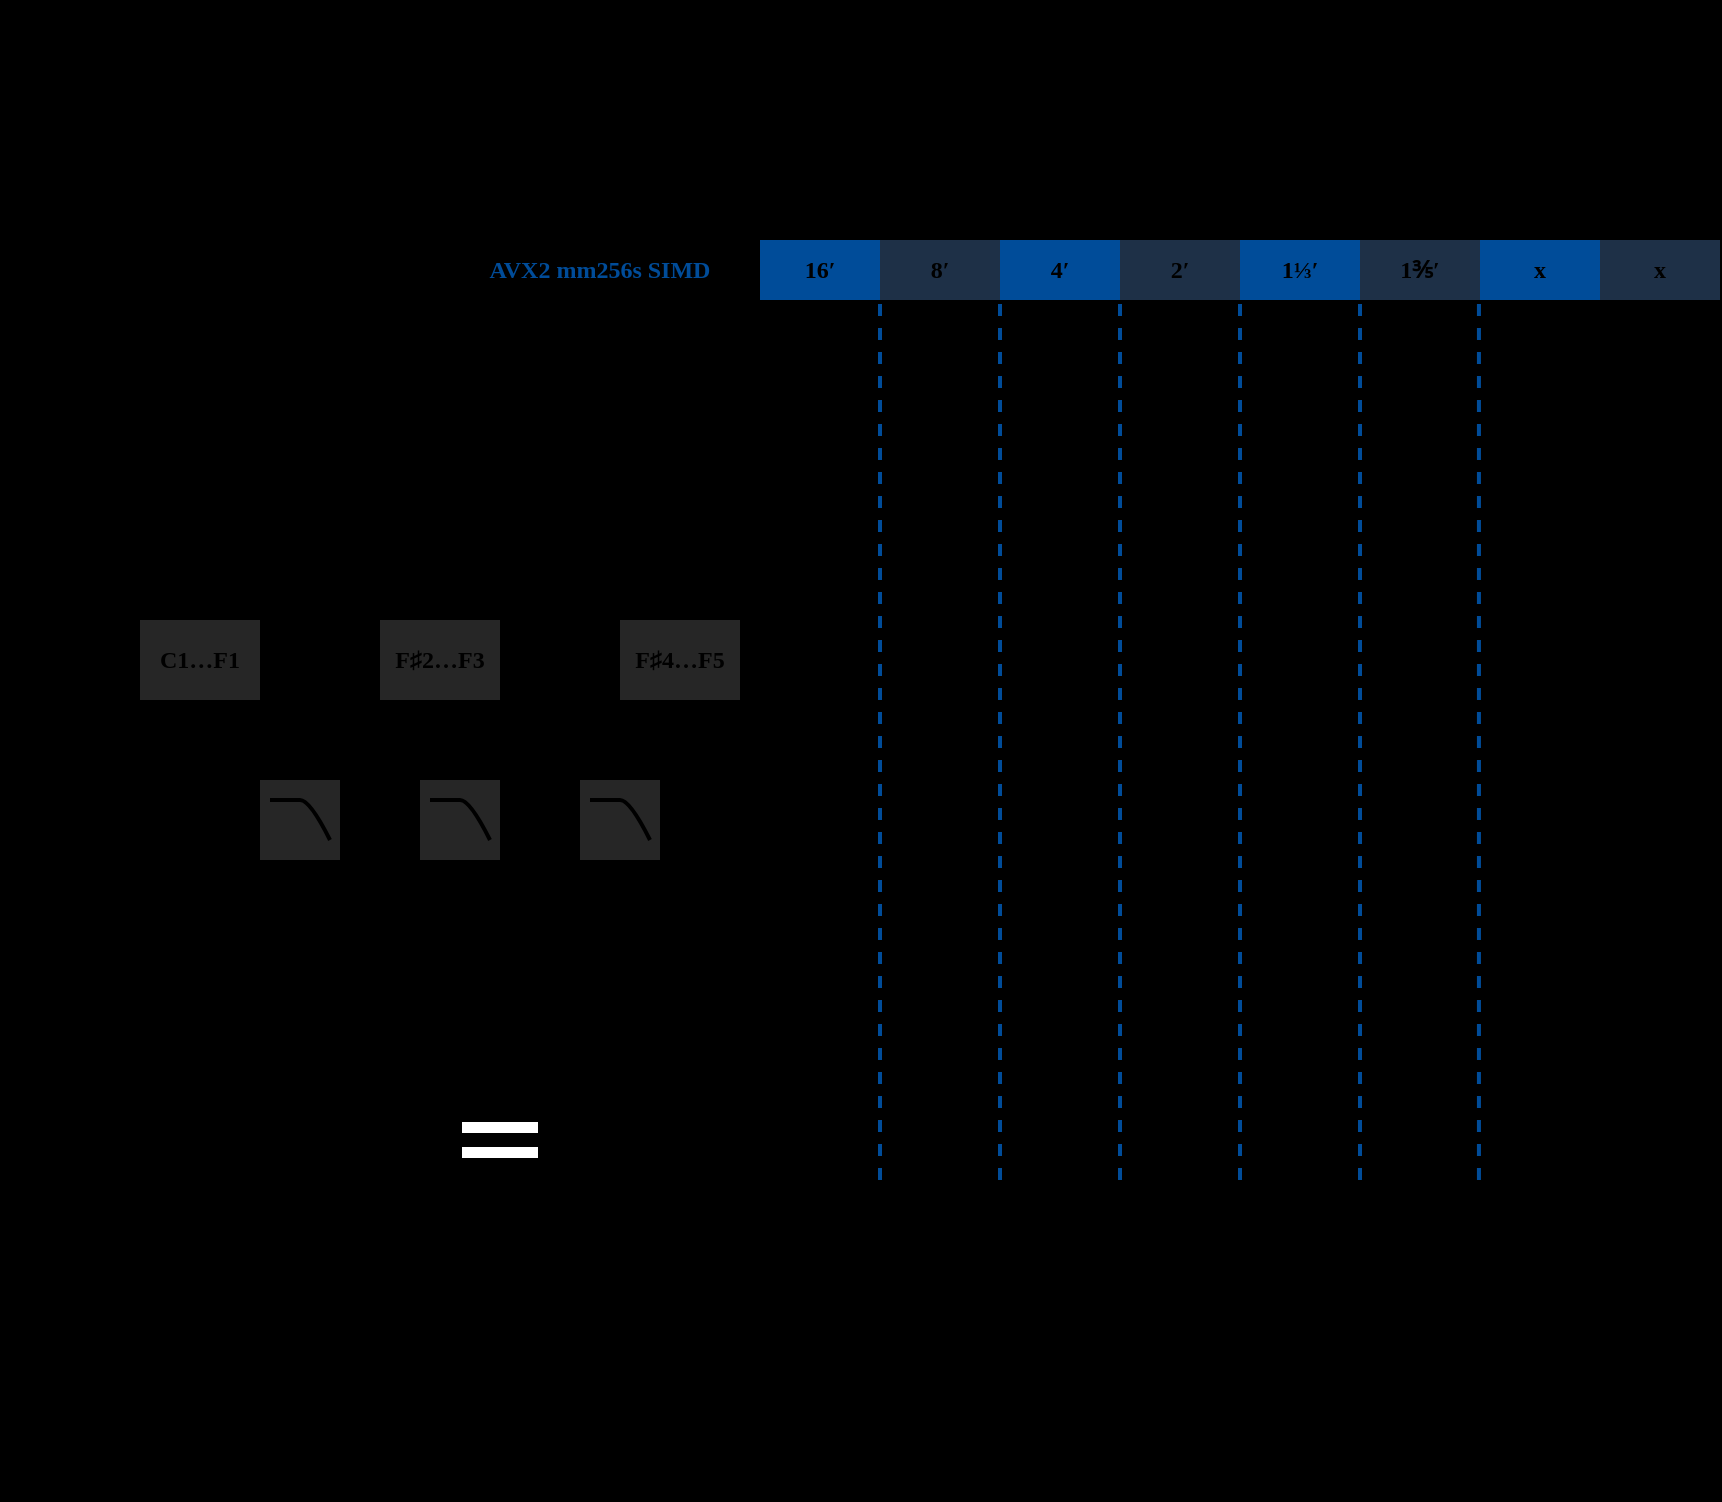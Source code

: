 <mxfile version="24.7.17">
  <diagram name="Page-1" id="xjZ3-Qo4nd3TRNV8Gu6M">
    <mxGraphModel dx="844" dy="591" grid="1" gridSize="10" guides="1" tooltips="1" connect="1" arrows="1" fold="1" page="1" pageScale="1" pageWidth="850" pageHeight="1100" background="#000000" math="0" shadow="0">
      <root>
        <mxCell id="0" />
        <mxCell id="1" parent="0" />
        <mxCell id="3f7lKnLyzZ9a07wQRAzw-94" value="&lt;span style=&quot;white-space: pre;&quot;&gt;8′&lt;/span&gt;" style="rounded=0;whiteSpace=wrap;html=1;fontFamily=Cantarell;strokeWidth=4;fontStyle=1;fillColor=#1E3047;strokeColor=none;" parent="1" vertex="1">
          <mxGeometry x="470" y="130" width="60" height="30" as="geometry" />
        </mxCell>
        <mxCell id="3f7lKnLyzZ9a07wQRAzw-95" value="4&lt;span style=&quot;white-space: pre;&quot;&gt;′&lt;/span&gt;" style="rounded=0;whiteSpace=wrap;html=1;fontFamily=Cantarell;strokeWidth=4;fontStyle=1;fillColor=#004C99;strokeColor=none;" parent="1" vertex="1">
          <mxGeometry x="530" y="130" width="60" height="30" as="geometry" />
        </mxCell>
        <mxCell id="3f7lKnLyzZ9a07wQRAzw-96" value="2&lt;span style=&quot;white-space: pre;&quot;&gt;′&lt;/span&gt;" style="rounded=0;whiteSpace=wrap;html=1;fontFamily=Cantarell;strokeWidth=4;fontStyle=1;fillColor=#1E3047;strokeColor=none;" parent="1" vertex="1">
          <mxGeometry x="590" y="130" width="60" height="30" as="geometry" />
        </mxCell>
        <mxCell id="3f7lKnLyzZ9a07wQRAzw-97" value="1⅓&lt;span style=&quot;white-space: pre;&quot;&gt;′&lt;/span&gt;" style="rounded=0;whiteSpace=wrap;html=1;fontFamily=Cantarell;strokeWidth=4;fontStyle=1;fillColor=#004C99;strokeColor=none;" parent="1" vertex="1">
          <mxGeometry x="650" y="130" width="60" height="30" as="geometry" />
        </mxCell>
        <mxCell id="3f7lKnLyzZ9a07wQRAzw-99" value="&lt;span style=&quot;text-wrap: nowrap;&quot;&gt;16&lt;/span&gt;&lt;span style=&quot;white-space: pre;&quot;&gt;′&lt;/span&gt;&lt;span style=&quot;text-wrap: nowrap; font-size: 0px; text-align: start;&quot;&gt;%3CmxGraphModel%3E%3Croot%3E%3CmxCell%20id%3D%220%22%2F%3E%3CmxCell%20id%3D%221%22%20parent%3D%220%22%2F%3E%3CmxCell%20id%3D%222%22%20value%3D%22%22%20style%3D%22rounded%3D0%3BwhiteSpace%3Dwrap%3Bhtml%3D1%3B%22%20vertex%3D%221%22%20parent%3D%221%22%3E%3CmxGeometry%20x%3D%22540%22%20y%3D%22120%22%20width%3D%2240%22%20height%3D%22320%22%20as%3D%22geometry%22%2F%3E%3C%2FmxCell%3E%3C%2Froot%3E%3C%2FmxGraphModel%3E&lt;/span&gt;" style="rounded=0;whiteSpace=wrap;html=1;fontFamily=Cantarell;strokeWidth=4;fontStyle=1;fillColor=#004C99;strokeColor=none;labelBackgroundColor=none;" parent="1" vertex="1">
          <mxGeometry x="410" y="130" width="60" height="30" as="geometry" />
        </mxCell>
        <mxCell id="3f7lKnLyzZ9a07wQRAzw-32" style="edgeStyle=orthogonalEdgeStyle;rounded=0;orthogonalLoop=1;jettySize=auto;html=1;exitX=0.5;exitY=1;exitDx=0;exitDy=0;entryX=0.5;entryY=0;entryDx=0;entryDy=0;fontFamily=Cantarell;strokeWidth=2;fontStyle=1;fillColor=none;" parent="1" source="3f7lKnLyzZ9a07wQRAzw-2" target="3f7lKnLyzZ9a07wQRAzw-31" edge="1">
          <mxGeometry relative="1" as="geometry" />
        </mxCell>
        <mxCell id="3f7lKnLyzZ9a07wQRAzw-2" value="C1…F1" style="rounded=0;whiteSpace=wrap;html=1;fontFamily=Cantarell;strokeWidth=2;fontStyle=1;fillColor=#262626;strokeColor=none;" parent="1" vertex="1">
          <mxGeometry x="100" y="320" width="60" height="40" as="geometry" />
        </mxCell>
        <mxCell id="3f7lKnLyzZ9a07wQRAzw-33" style="edgeStyle=orthogonalEdgeStyle;rounded=0;orthogonalLoop=1;jettySize=auto;html=1;entryX=0.5;entryY=0;entryDx=0;entryDy=0;fontFamily=Cantarell;strokeWidth=2;fontStyle=1;fillColor=none;" parent="1" source="3f7lKnLyzZ9a07wQRAzw-3" target="3f7lKnLyzZ9a07wQRAzw-20" edge="1">
          <mxGeometry relative="1" as="geometry" />
        </mxCell>
        <mxCell id="3f7lKnLyzZ9a07wQRAzw-3" value="F♯1…F2" style="rounded=0;whiteSpace=wrap;html=1;fontFamily=Cantarell;strokeWidth=2;fontStyle=1;fillColor=none;strokeColor=none;" parent="1" vertex="1">
          <mxGeometry x="160" y="320" width="60" height="40" as="geometry" />
        </mxCell>
        <mxCell id="3f7lKnLyzZ9a07wQRAzw-34" style="edgeStyle=orthogonalEdgeStyle;rounded=0;orthogonalLoop=1;jettySize=auto;html=1;entryX=0.5;entryY=0;entryDx=0;entryDy=0;fontFamily=Cantarell;strokeWidth=2;fontStyle=1;fillColor=none;" parent="1" source="3f7lKnLyzZ9a07wQRAzw-4" target="3f7lKnLyzZ9a07wQRAzw-22" edge="1">
          <mxGeometry relative="1" as="geometry" />
        </mxCell>
        <mxCell id="3f7lKnLyzZ9a07wQRAzw-4" value="F♯2…F3" style="rounded=0;whiteSpace=wrap;html=1;fontFamily=Cantarell;strokeWidth=2;fontStyle=1;fillColor=#262626;strokeColor=none;" parent="1" vertex="1">
          <mxGeometry x="220" y="320" width="60" height="40" as="geometry" />
        </mxCell>
        <mxCell id="3f7lKnLyzZ9a07wQRAzw-35" style="edgeStyle=orthogonalEdgeStyle;rounded=0;orthogonalLoop=1;jettySize=auto;html=1;entryX=0.5;entryY=0;entryDx=0;entryDy=0;fontFamily=Cantarell;strokeWidth=2;fontStyle=1;fillColor=none;" parent="1" source="3f7lKnLyzZ9a07wQRAzw-5" target="3f7lKnLyzZ9a07wQRAzw-28" edge="1">
          <mxGeometry relative="1" as="geometry" />
        </mxCell>
        <mxCell id="3f7lKnLyzZ9a07wQRAzw-5" value="F♯3…F4" style="rounded=0;whiteSpace=wrap;html=1;fontFamily=Cantarell;strokeWidth=2;fontStyle=1;fillColor=none;strokeColor=none;" parent="1" vertex="1">
          <mxGeometry x="280" y="320" width="60" height="40" as="geometry" />
        </mxCell>
        <mxCell id="3f7lKnLyzZ9a07wQRAzw-36" style="edgeStyle=orthogonalEdgeStyle;rounded=0;orthogonalLoop=1;jettySize=auto;html=1;entryX=0.5;entryY=0;entryDx=0;entryDy=0;fontFamily=Cantarell;strokeWidth=2;fontStyle=1;fillColor=none;" parent="1" source="3f7lKnLyzZ9a07wQRAzw-6" target="3f7lKnLyzZ9a07wQRAzw-29" edge="1">
          <mxGeometry relative="1" as="geometry" />
        </mxCell>
        <mxCell id="3f7lKnLyzZ9a07wQRAzw-6" value="F♯4…F5" style="rounded=0;whiteSpace=wrap;html=1;fontFamily=Cantarell;strokeWidth=2;fontStyle=1;fillColor=#262626;strokeColor=none;" parent="1" vertex="1">
          <mxGeometry x="340" y="320" width="60" height="40" as="geometry" />
        </mxCell>
        <mxCell id="3f7lKnLyzZ9a07wQRAzw-37" style="edgeStyle=orthogonalEdgeStyle;rounded=0;orthogonalLoop=1;jettySize=auto;html=1;entryX=0.5;entryY=0;entryDx=0;entryDy=0;fontFamily=Cantarell;strokeWidth=2;fontStyle=1;fillColor=none;" parent="1" source="3f7lKnLyzZ9a07wQRAzw-7" target="3f7lKnLyzZ9a07wQRAzw-30" edge="1">
          <mxGeometry relative="1" as="geometry" />
        </mxCell>
        <mxCell id="3f7lKnLyzZ9a07wQRAzw-7" value="F♯5…C6" style="rounded=0;whiteSpace=wrap;html=1;fontFamily=Cantarell;strokeWidth=2;fontStyle=1;fillColor=none;strokeColor=none;" parent="1" vertex="1">
          <mxGeometry x="400" y="320" width="60" height="40" as="geometry" />
        </mxCell>
        <mxCell id="3f7lKnLyzZ9a07wQRAzw-10" style="edgeStyle=orthogonalEdgeStyle;rounded=0;orthogonalLoop=1;jettySize=auto;html=1;entryX=0.5;entryY=0;entryDx=0;entryDy=0;fontFamily=Cantarell;strokeWidth=2;fontStyle=1;endArrow=block;endFill=1;fillColor=none;" parent="1" source="3f7lKnLyzZ9a07wQRAzw-8" target="3f7lKnLyzZ9a07wQRAzw-2" edge="1">
          <mxGeometry relative="1" as="geometry">
            <Array as="points">
              <mxPoint x="230" y="260" />
              <mxPoint x="130" y="260" />
            </Array>
          </mxGeometry>
        </mxCell>
        <mxCell id="3f7lKnLyzZ9a07wQRAzw-11" style="edgeStyle=orthogonalEdgeStyle;rounded=0;orthogonalLoop=1;jettySize=auto;html=1;entryX=0.5;entryY=0;entryDx=0;entryDy=0;fontFamily=Cantarell;strokeWidth=2;fontStyle=1;endArrow=block;endFill=1;fillColor=none;" parent="1" source="3f7lKnLyzZ9a07wQRAzw-8" target="3f7lKnLyzZ9a07wQRAzw-3" edge="1">
          <mxGeometry relative="1" as="geometry">
            <Array as="points">
              <mxPoint x="250" y="280" />
              <mxPoint x="190" y="280" />
            </Array>
          </mxGeometry>
        </mxCell>
        <mxCell id="3f7lKnLyzZ9a07wQRAzw-12" style="edgeStyle=orthogonalEdgeStyle;rounded=0;orthogonalLoop=1;jettySize=auto;html=1;entryX=0.5;entryY=0;entryDx=0;entryDy=0;fontFamily=Cantarell;strokeWidth=2;fontStyle=1;endArrow=block;endFill=1;fillColor=none;" parent="1" source="3f7lKnLyzZ9a07wQRAzw-8" target="3f7lKnLyzZ9a07wQRAzw-4" edge="1">
          <mxGeometry relative="1" as="geometry">
            <Array as="points">
              <mxPoint x="270" y="300" />
              <mxPoint x="250" y="300" />
            </Array>
          </mxGeometry>
        </mxCell>
        <mxCell id="3f7lKnLyzZ9a07wQRAzw-13" style="edgeStyle=orthogonalEdgeStyle;rounded=0;orthogonalLoop=1;jettySize=auto;html=1;entryX=0.5;entryY=0;entryDx=0;entryDy=0;fontFamily=Cantarell;strokeWidth=2;fontStyle=1;endArrow=block;endFill=1;fillColor=none;" parent="1" source="3f7lKnLyzZ9a07wQRAzw-8" target="3f7lKnLyzZ9a07wQRAzw-5" edge="1">
          <mxGeometry relative="1" as="geometry">
            <Array as="points">
              <mxPoint x="290" y="300" />
              <mxPoint x="310" y="300" />
            </Array>
          </mxGeometry>
        </mxCell>
        <mxCell id="3f7lKnLyzZ9a07wQRAzw-14" style="edgeStyle=orthogonalEdgeStyle;rounded=0;orthogonalLoop=1;jettySize=auto;html=1;entryX=0.5;entryY=0;entryDx=0;entryDy=0;fontFamily=Cantarell;strokeWidth=2;fontStyle=1;endArrow=block;endFill=1;fillColor=none;" parent="1" source="3f7lKnLyzZ9a07wQRAzw-8" target="3f7lKnLyzZ9a07wQRAzw-6" edge="1">
          <mxGeometry relative="1" as="geometry">
            <Array as="points">
              <mxPoint x="310" y="280" />
              <mxPoint x="370" y="280" />
            </Array>
          </mxGeometry>
        </mxCell>
        <mxCell id="3f7lKnLyzZ9a07wQRAzw-15" style="edgeStyle=orthogonalEdgeStyle;rounded=0;orthogonalLoop=1;jettySize=auto;html=1;entryX=0.5;entryY=0;entryDx=0;entryDy=0;fontFamily=Cantarell;strokeWidth=2;fontStyle=1;endArrow=block;endFill=1;fillColor=none;" parent="1" source="3f7lKnLyzZ9a07wQRAzw-8" target="3f7lKnLyzZ9a07wQRAzw-7" edge="1">
          <mxGeometry relative="1" as="geometry">
            <Array as="points">
              <mxPoint x="330" y="260" />
              <mxPoint x="430" y="260" />
            </Array>
          </mxGeometry>
        </mxCell>
        <mxCell id="3f7lKnLyzZ9a07wQRAzw-8" value="61 KEYSWITCHES" style="rounded=0;whiteSpace=wrap;html=1;fontFamily=Cantarell;strokeWidth=2;fontStyle=1;fillColor=none;strokeColor=none;" parent="1" vertex="1">
          <mxGeometry x="220" y="200" width="120" height="40" as="geometry" />
        </mxCell>
        <mxCell id="3f7lKnLyzZ9a07wQRAzw-17" value="PASSIVE FILTER BANK" style="rounded=0;whiteSpace=wrap;html=1;fontFamily=Cantarell;strokeWidth=2;fontStyle=1;fillColor=none;strokeColor=none;" parent="1" vertex="1">
          <mxGeometry x="30" y="400" width="120" height="40" as="geometry" />
        </mxCell>
        <mxCell id="3f7lKnLyzZ9a07wQRAzw-20" value="" style="rounded=0;whiteSpace=wrap;html=1;fontFamily=Cantarell;strokeWidth=2;fontStyle=1;fillColor=none;strokeColor=none;" parent="1" vertex="1">
          <mxGeometry x="200" y="400" width="40" height="40" as="geometry" />
        </mxCell>
        <mxCell id="3f7lKnLyzZ9a07wQRAzw-22" value="" style="rounded=0;whiteSpace=wrap;html=1;fontFamily=Cantarell;strokeWidth=2;fontStyle=1;fillColor=#262626;strokeColor=none;" parent="1" vertex="1">
          <mxGeometry x="240" y="400" width="40" height="40" as="geometry" />
        </mxCell>
        <mxCell id="3f7lKnLyzZ9a07wQRAzw-28" value="" style="rounded=0;whiteSpace=wrap;html=1;fontFamily=Cantarell;strokeWidth=2;fontStyle=1;fillColor=none;strokeColor=none;" parent="1" vertex="1">
          <mxGeometry x="280" y="400" width="40" height="40" as="geometry" />
        </mxCell>
        <mxCell id="3f7lKnLyzZ9a07wQRAzw-29" value="" style="rounded=0;whiteSpace=wrap;html=1;fontFamily=Cantarell;strokeWidth=2;fontStyle=1;fillColor=#262626;strokeColor=none;" parent="1" vertex="1">
          <mxGeometry x="320" y="400" width="40" height="40" as="geometry" />
        </mxCell>
        <mxCell id="3f7lKnLyzZ9a07wQRAzw-52" style="edgeStyle=orthogonalEdgeStyle;rounded=0;orthogonalLoop=1;jettySize=auto;html=1;entryX=0.5;entryY=0;entryDx=0;entryDy=0;fontFamily=Cantarell;strokeWidth=2;fontStyle=1;endArrow=block;endFill=1;fillColor=none;" parent="1" source="3f7lKnLyzZ9a07wQRAzw-30" target="3f7lKnLyzZ9a07wQRAzw-41" edge="1">
          <mxGeometry relative="1" as="geometry">
            <Array as="points">
              <mxPoint x="420" y="420" />
              <mxPoint x="420" y="460" />
              <mxPoint x="280" y="460" />
            </Array>
          </mxGeometry>
        </mxCell>
        <mxCell id="3f7lKnLyzZ9a07wQRAzw-30" value="" style="rounded=0;whiteSpace=wrap;html=1;fontFamily=Cantarell;strokeWidth=2;fontStyle=1;fillColor=none;strokeColor=none;" parent="1" vertex="1">
          <mxGeometry x="360" y="400" width="40" height="40" as="geometry" />
        </mxCell>
        <mxCell id="3f7lKnLyzZ9a07wQRAzw-31" value="" style="rounded=0;whiteSpace=wrap;html=1;fontFamily=Cantarell;strokeWidth=2;fontStyle=1;fillColor=#262626;strokeColor=none;" parent="1" vertex="1">
          <mxGeometry x="160" y="400" width="40" height="40" as="geometry" />
        </mxCell>
        <mxCell id="3f7lKnLyzZ9a07wQRAzw-40" value="NONLINEAR FILTER AMPLIFIER" style="rounded=0;whiteSpace=wrap;html=1;fontFamily=Cantarell;strokeWidth=2;fontStyle=1;fillColor=none;strokeColor=none;" parent="1" vertex="1">
          <mxGeometry x="100" y="480" width="120" height="40" as="geometry" />
        </mxCell>
        <mxCell id="3f7lKnLyzZ9a07wQRAzw-80" style="edgeStyle=orthogonalEdgeStyle;rounded=0;orthogonalLoop=1;jettySize=auto;html=1;entryX=0.5;entryY=0;entryDx=0;entryDy=0;fontFamily=Cantarell;strokeWidth=2;fontStyle=1;endArrow=block;endFill=1;fillColor=none;" parent="1" source="3f7lKnLyzZ9a07wQRAzw-41" target="3f7lKnLyzZ9a07wQRAzw-79" edge="1">
          <mxGeometry relative="1" as="geometry" />
        </mxCell>
        <mxCell id="3f7lKnLyzZ9a07wQRAzw-41" value="" style="rounded=0;whiteSpace=wrap;html=1;fontFamily=Cantarell;strokeWidth=2;fontStyle=1;fillColor=none;strokeColor=none;" parent="1" vertex="1">
          <mxGeometry x="235" y="480" width="90" height="40" as="geometry" />
        </mxCell>
        <mxCell id="3f7lKnLyzZ9a07wQRAzw-85" style="edgeStyle=orthogonalEdgeStyle;rounded=0;orthogonalLoop=1;jettySize=auto;html=1;fontFamily=Cantarell;strokeWidth=2;fontStyle=1;endArrow=block;endFill=1;fillColor=none;" parent="1" source="3f7lKnLyzZ9a07wQRAzw-56" target="3f7lKnLyzZ9a07wQRAzw-82" edge="1">
          <mxGeometry relative="1" as="geometry">
            <Array as="points">
              <mxPoint x="500" y="620" />
              <mxPoint x="440" y="620" />
            </Array>
          </mxGeometry>
        </mxCell>
        <mxCell id="3f7lKnLyzZ9a07wQRAzw-56" value="..." style="rounded=0;whiteSpace=wrap;html=1;fontFamily=Cantarell;strokeWidth=2;fontStyle=1;fillColor=none;strokeColor=none;" parent="1" vertex="1">
          <mxGeometry x="480" y="200" width="40" height="400" as="geometry" />
        </mxCell>
        <mxCell id="3f7lKnLyzZ9a07wQRAzw-86" style="edgeStyle=orthogonalEdgeStyle;rounded=0;orthogonalLoop=1;jettySize=auto;html=1;entryX=0.5;entryY=0;entryDx=0;entryDy=0;fontFamily=Cantarell;strokeWidth=2;fontStyle=1;endArrow=block;endFill=1;fillColor=none;" parent="1" source="3f7lKnLyzZ9a07wQRAzw-57" target="3f7lKnLyzZ9a07wQRAzw-82" edge="1">
          <mxGeometry relative="1" as="geometry">
            <Array as="points">
              <mxPoint x="560" y="620" />
              <mxPoint x="440" y="620" />
            </Array>
          </mxGeometry>
        </mxCell>
        <mxCell id="3f7lKnLyzZ9a07wQRAzw-57" value="..." style="rounded=0;whiteSpace=wrap;html=1;fontFamily=Cantarell;strokeWidth=2;fontStyle=1;fillColor=none;strokeColor=none;" parent="1" vertex="1">
          <mxGeometry x="540" y="200" width="40" height="400" as="geometry" />
        </mxCell>
        <mxCell id="3f7lKnLyzZ9a07wQRAzw-87" style="edgeStyle=orthogonalEdgeStyle;rounded=0;orthogonalLoop=1;jettySize=auto;html=1;entryX=0.5;entryY=0;entryDx=0;entryDy=0;fontFamily=Cantarell;strokeWidth=2;fontStyle=1;endArrow=block;endFill=1;fillColor=none;" parent="1" source="3f7lKnLyzZ9a07wQRAzw-58" target="3f7lKnLyzZ9a07wQRAzw-82" edge="1">
          <mxGeometry relative="1" as="geometry">
            <Array as="points">
              <mxPoint x="620" y="620" />
              <mxPoint x="440" y="620" />
            </Array>
          </mxGeometry>
        </mxCell>
        <mxCell id="3f7lKnLyzZ9a07wQRAzw-58" value="..." style="rounded=0;whiteSpace=wrap;html=1;fontFamily=Cantarell;strokeWidth=2;fontStyle=1;fillColor=none;strokeColor=none;" parent="1" vertex="1">
          <mxGeometry x="600" y="200" width="40" height="400" as="geometry" />
        </mxCell>
        <mxCell id="3f7lKnLyzZ9a07wQRAzw-88" style="edgeStyle=orthogonalEdgeStyle;rounded=0;orthogonalLoop=1;jettySize=auto;html=1;entryX=0.5;entryY=0;entryDx=0;entryDy=0;fontFamily=Cantarell;strokeWidth=2;fontStyle=1;endArrow=block;endFill=1;fillColor=none;" parent="1" source="3f7lKnLyzZ9a07wQRAzw-59" target="3f7lKnLyzZ9a07wQRAzw-82" edge="1">
          <mxGeometry relative="1" as="geometry">
            <Array as="points">
              <mxPoint x="680" y="620" />
              <mxPoint x="440" y="620" />
            </Array>
          </mxGeometry>
        </mxCell>
        <mxCell id="3f7lKnLyzZ9a07wQRAzw-59" value="..." style="rounded=0;whiteSpace=wrap;html=1;fontFamily=Cantarell;strokeWidth=2;fontStyle=1;fillColor=none;strokeColor=none;" parent="1" vertex="1">
          <mxGeometry x="660" y="200" width="40" height="400" as="geometry" />
        </mxCell>
        <mxCell id="3f7lKnLyzZ9a07wQRAzw-89" style="edgeStyle=orthogonalEdgeStyle;rounded=0;orthogonalLoop=1;jettySize=auto;html=1;entryX=0.5;entryY=0;entryDx=0;entryDy=0;fontFamily=Cantarell;strokeWidth=2;fontStyle=1;endArrow=block;endFill=1;fillColor=none;" parent="1" source="3f7lKnLyzZ9a07wQRAzw-60" target="3f7lKnLyzZ9a07wQRAzw-82" edge="1">
          <mxGeometry relative="1" as="geometry">
            <Array as="points">
              <mxPoint x="740" y="620" />
              <mxPoint x="440" y="620" />
            </Array>
          </mxGeometry>
        </mxCell>
        <mxCell id="3f7lKnLyzZ9a07wQRAzw-60" value=",,," style="rounded=0;whiteSpace=wrap;html=1;fontFamily=Cantarell;strokeWidth=2;fontStyle=1;fillColor=none;strokeColor=none;" parent="1" vertex="1">
          <mxGeometry x="720" y="200" width="40" height="400" as="geometry" />
        </mxCell>
        <mxCell id="3f7lKnLyzZ9a07wQRAzw-63" value="SQUARE WAVE GENERATORS" style="rounded=0;whiteSpace=wrap;html=1;fontFamily=Cantarell;strokeWidth=2;fontStyle=1;fillColor=none;strokeColor=none;" parent="1" vertex="1">
          <mxGeometry x="480" y="10" width="220" height="30" as="geometry" />
        </mxCell>
        <mxCell id="3f7lKnLyzZ9a07wQRAzw-77" value="VOLUME FADER" style="rounded=0;whiteSpace=wrap;html=1;fontFamily=Cantarell;strokeWidth=2;fontStyle=1;fillColor=none;strokeColor=none;" parent="1" vertex="1">
          <mxGeometry x="120" y="560" width="120" height="40" as="geometry" />
        </mxCell>
        <mxCell id="3f7lKnLyzZ9a07wQRAzw-78" value="OUTPUT&lt;div&gt;&amp;nbsp;AMPLIFIER&lt;/div&gt;" style="rounded=0;whiteSpace=wrap;html=1;fontFamily=Cantarell;strokeWidth=2;fontStyle=1;fillColor=none;strokeColor=none;" parent="1" vertex="1">
          <mxGeometry x="290" y="640" width="120" height="40" as="geometry" />
        </mxCell>
        <mxCell id="3f7lKnLyzZ9a07wQRAzw-83" style="edgeStyle=orthogonalEdgeStyle;rounded=0;orthogonalLoop=1;jettySize=auto;html=1;entryX=0.5;entryY=0;entryDx=0;entryDy=0;fontFamily=Cantarell;strokeWidth=2;fontStyle=1;endArrow=block;endFill=1;fillColor=none;" parent="1" source="3f7lKnLyzZ9a07wQRAzw-79" target="3f7lKnLyzZ9a07wQRAzw-82" edge="1">
          <mxGeometry relative="1" as="geometry">
            <Array as="points">
              <mxPoint x="280" y="620" />
              <mxPoint x="440" y="620" />
            </Array>
          </mxGeometry>
        </mxCell>
        <mxCell id="3f7lKnLyzZ9a07wQRAzw-79" value="" style="rounded=0;whiteSpace=wrap;html=1;fontFamily=Cantarell;strokeWidth=2;fontStyle=1;fillColor=none;strokeColor=none;" parent="1" vertex="1">
          <mxGeometry x="235" y="560" width="90" height="40" as="geometry" />
        </mxCell>
        <mxCell id="3f7lKnLyzZ9a07wQRAzw-93" style="edgeStyle=orthogonalEdgeStyle;rounded=0;orthogonalLoop=1;jettySize=auto;html=1;entryX=0.5;entryY=0;entryDx=0;entryDy=0;fontFamily=Cantarell;strokeWidth=2;fontStyle=1;endArrow=block;endFill=1;fillColor=none;" parent="1" source="3f7lKnLyzZ9a07wQRAzw-82" target="3f7lKnLyzZ9a07wQRAzw-92" edge="1">
          <mxGeometry relative="1" as="geometry" />
        </mxCell>
        <mxCell id="3f7lKnLyzZ9a07wQRAzw-82" value="" style="rounded=0;whiteSpace=wrap;html=1;fontFamily=Cantarell;strokeWidth=2;fontStyle=1;fillColor=none;strokeColor=none;" parent="1" vertex="1">
          <mxGeometry x="380" y="640" width="120" height="40" as="geometry" />
        </mxCell>
        <mxCell id="3f7lKnLyzZ9a07wQRAzw-91" value="TONE CONTROL" style="rounded=0;whiteSpace=wrap;html=1;fontFamily=Cantarell;strokeWidth=2;fontStyle=1;fillColor=none;strokeColor=none;" parent="1" vertex="1">
          <mxGeometry x="290" y="720" width="120" height="40" as="geometry" />
        </mxCell>
        <mxCell id="3f7lKnLyzZ9a07wQRAzw-92" value="" style="rounded=0;whiteSpace=wrap;html=1;fontFamily=Cantarell;strokeWidth=2;fontStyle=1;fillColor=none;strokeColor=none;" parent="1" vertex="1">
          <mxGeometry x="420" y="720" width="40" height="40" as="geometry" />
        </mxCell>
        <mxCell id="3f7lKnLyzZ9a07wQRAzw-101" style="edgeStyle=orthogonalEdgeStyle;rounded=0;orthogonalLoop=1;jettySize=auto;html=1;entryX=0.5;entryY=0;entryDx=0;entryDy=0;fontFamily=Cantarell;strokeWidth=2;fontStyle=1;endArrow=block;endFill=1;fillColor=none;" parent="1" source="3f7lKnLyzZ9a07wQRAzw-94" target="3f7lKnLyzZ9a07wQRAzw-56" edge="1">
          <mxGeometry relative="1" as="geometry" />
        </mxCell>
        <mxCell id="3f7lKnLyzZ9a07wQRAzw-102" style="edgeStyle=orthogonalEdgeStyle;rounded=0;orthogonalLoop=1;jettySize=auto;html=1;entryX=0.5;entryY=0;entryDx=0;entryDy=0;fontFamily=Cantarell;strokeWidth=2;fontStyle=1;endArrow=block;endFill=1;fillColor=none;" parent="1" source="3f7lKnLyzZ9a07wQRAzw-95" target="3f7lKnLyzZ9a07wQRAzw-57" edge="1">
          <mxGeometry relative="1" as="geometry" />
        </mxCell>
        <mxCell id="3f7lKnLyzZ9a07wQRAzw-104" style="edgeStyle=orthogonalEdgeStyle;rounded=0;orthogonalLoop=1;jettySize=auto;html=1;entryX=0.5;entryY=0;entryDx=0;entryDy=0;fontFamily=Cantarell;strokeWidth=2;fontStyle=1;endArrow=block;endFill=1;fillColor=none;" parent="1" source="3f7lKnLyzZ9a07wQRAzw-97" target="3f7lKnLyzZ9a07wQRAzw-59" edge="1">
          <mxGeometry relative="1" as="geometry" />
        </mxCell>
        <mxCell id="3f7lKnLyzZ9a07wQRAzw-105" style="edgeStyle=orthogonalEdgeStyle;rounded=0;orthogonalLoop=1;jettySize=auto;html=1;entryX=0.5;entryY=0;entryDx=0;entryDy=0;fontFamily=Cantarell;strokeWidth=2;fontStyle=1;endArrow=block;endFill=1;fillColor=none;" parent="1" target="3f7lKnLyzZ9a07wQRAzw-60" edge="1">
          <mxGeometry relative="1" as="geometry">
            <mxPoint x="740" y="160" as="sourcePoint" />
          </mxGeometry>
        </mxCell>
        <mxCell id="3f7lKnLyzZ9a07wQRAzw-100" style="edgeStyle=orthogonalEdgeStyle;rounded=0;orthogonalLoop=1;jettySize=auto;html=1;entryX=0.5;entryY=0;entryDx=0;entryDy=0;fontFamily=Cantarell;strokeWidth=2;fontStyle=1;endArrow=block;endFill=1;fillColor=none;" parent="1" source="3f7lKnLyzZ9a07wQRAzw-99" target="3f7lKnLyzZ9a07wQRAzw-8" edge="1">
          <mxGeometry relative="1" as="geometry">
            <Array as="points">
              <mxPoint x="440" y="180" />
              <mxPoint x="280" y="180" />
            </Array>
          </mxGeometry>
        </mxCell>
        <mxCell id="3f7lKnLyzZ9a07wQRAzw-103" style="edgeStyle=orthogonalEdgeStyle;rounded=0;orthogonalLoop=1;jettySize=auto;html=1;entryX=0.486;entryY=-0.008;entryDx=0;entryDy=0;entryPerimeter=0;fontFamily=Cantarell;strokeWidth=2;fontStyle=1;endArrow=block;endFill=1;fillColor=none;" parent="1" source="3f7lKnLyzZ9a07wQRAzw-96" target="3f7lKnLyzZ9a07wQRAzw-58" edge="1">
          <mxGeometry relative="1" as="geometry" />
        </mxCell>
        <mxCell id="3f7lKnLyzZ9a07wQRAzw-107" value="&lt;font color=&quot;#004c99&quot;&gt;AVX2 mm256s SIMD&lt;/font&gt;" style="rounded=0;whiteSpace=wrap;html=1;fontFamily=Cantarell;labelBackgroundColor=none;strokeWidth=4;fontStyle=1;fillColor=none;strokeColor=none;" parent="1" vertex="1">
          <mxGeometry x="260" y="130" width="140" height="30" as="geometry" />
        </mxCell>
        <mxCell id="3f7lKnLyzZ9a07wQRAzw-108" value="x" style="rounded=0;whiteSpace=wrap;html=1;fontFamily=Cantarell;strokeWidth=4;fontStyle=1;fillColor=#004C99;strokeColor=none;" parent="1" vertex="1">
          <mxGeometry x="770" y="130" width="60" height="30" as="geometry" />
        </mxCell>
        <mxCell id="3f7lKnLyzZ9a07wQRAzw-109" value="x" style="rounded=0;whiteSpace=wrap;html=1;fontFamily=Cantarell;strokeWidth=4;fontStyle=1;fillColor=#1E3047;strokeColor=none;" parent="1" vertex="1">
          <mxGeometry x="830" y="130" width="60" height="30" as="geometry" />
        </mxCell>
        <mxCell id="3f7lKnLyzZ9a07wQRAzw-111" value="" style="curved=1;endArrow=none;html=1;rounded=0;endFill=0;fontFamily=Cantarell;strokeWidth=2;fontStyle=1;fillColor=none;" parent="1" edge="1">
          <mxGeometry width="50" height="50" relative="1" as="geometry">
            <mxPoint x="195" y="430" as="sourcePoint" />
            <mxPoint x="165" y="410" as="targetPoint" />
            <Array as="points">
              <mxPoint x="185" y="410" />
              <mxPoint x="175" y="410" />
            </Array>
          </mxGeometry>
        </mxCell>
        <mxCell id="3f7lKnLyzZ9a07wQRAzw-112" value="" style="curved=1;endArrow=none;html=1;rounded=0;endFill=0;fontFamily=Cantarell;strokeWidth=2;fontStyle=1;fillColor=none;" parent="1" edge="1">
          <mxGeometry width="50" height="50" relative="1" as="geometry">
            <mxPoint x="235" y="430" as="sourcePoint" />
            <mxPoint x="205" y="410" as="targetPoint" />
            <Array as="points">
              <mxPoint x="225" y="410" />
              <mxPoint x="215" y="410" />
            </Array>
          </mxGeometry>
        </mxCell>
        <mxCell id="3f7lKnLyzZ9a07wQRAzw-113" value="" style="curved=1;endArrow=none;html=1;rounded=0;endFill=0;fontFamily=Cantarell;strokeWidth=2;fontStyle=1;fillColor=none;" parent="1" edge="1">
          <mxGeometry width="50" height="50" relative="1" as="geometry">
            <mxPoint x="275" y="430" as="sourcePoint" />
            <mxPoint x="245" y="410" as="targetPoint" />
            <Array as="points">
              <mxPoint x="265" y="410" />
              <mxPoint x="255" y="410" />
            </Array>
          </mxGeometry>
        </mxCell>
        <mxCell id="3f7lKnLyzZ9a07wQRAzw-114" value="" style="curved=1;endArrow=none;html=1;rounded=0;endFill=0;fontFamily=Cantarell;strokeWidth=2;fontStyle=1;fillColor=none;" parent="1" edge="1">
          <mxGeometry width="50" height="50" relative="1" as="geometry">
            <mxPoint x="315" y="430" as="sourcePoint" />
            <mxPoint x="285" y="410" as="targetPoint" />
            <Array as="points">
              <mxPoint x="305" y="410" />
              <mxPoint x="295" y="410" />
            </Array>
          </mxGeometry>
        </mxCell>
        <mxCell id="3f7lKnLyzZ9a07wQRAzw-115" value="" style="curved=1;endArrow=none;html=1;rounded=0;endFill=0;fontFamily=Cantarell;strokeWidth=2;fontStyle=1;fillColor=none;" parent="1" edge="1">
          <mxGeometry width="50" height="50" relative="1" as="geometry">
            <mxPoint x="355" y="430" as="sourcePoint" />
            <mxPoint x="325" y="410" as="targetPoint" />
            <Array as="points">
              <mxPoint x="345" y="410" />
              <mxPoint x="335" y="410" />
            </Array>
          </mxGeometry>
        </mxCell>
        <mxCell id="3f7lKnLyzZ9a07wQRAzw-116" value="" style="curved=1;endArrow=none;html=1;rounded=0;endFill=0;fontFamily=Cantarell;strokeWidth=2;fontStyle=1;fillColor=none;" parent="1" edge="1">
          <mxGeometry width="50" height="50" relative="1" as="geometry">
            <mxPoint x="395" y="430" as="sourcePoint" />
            <mxPoint x="365" y="410" as="targetPoint" />
            <Array as="points">
              <mxPoint x="385" y="410" />
              <mxPoint x="375" y="410" />
            </Array>
          </mxGeometry>
        </mxCell>
        <mxCell id="3f7lKnLyzZ9a07wQRAzw-119" value="" style="endArrow=none;dashed=1;html=1;rounded=0;entryX=1;entryY=1;entryDx=0;entryDy=0;fontFamily=Cantarell;strokeWidth=2;fontStyle=1;fillColor=none;strokeColor=#004C99;" parent="1" target="3f7lKnLyzZ9a07wQRAzw-99" edge="1">
          <mxGeometry width="50" height="50" relative="1" as="geometry">
            <mxPoint x="470" y="600" as="sourcePoint" />
            <mxPoint x="500" y="310" as="targetPoint" />
          </mxGeometry>
        </mxCell>
        <mxCell id="3f7lKnLyzZ9a07wQRAzw-120" value="" style="endArrow=none;dashed=1;html=1;rounded=0;entryX=1;entryY=1;entryDx=0;entryDy=0;fontFamily=Cantarell;strokeWidth=2;fontStyle=1;fillColor=none;strokeColor=#004C99;" parent="1" edge="1">
          <mxGeometry width="50" height="50" relative="1" as="geometry">
            <mxPoint x="530" y="600" as="sourcePoint" />
            <mxPoint x="530" y="160" as="targetPoint" />
          </mxGeometry>
        </mxCell>
        <mxCell id="3f7lKnLyzZ9a07wQRAzw-121" value="" style="endArrow=none;dashed=1;html=1;rounded=0;entryX=1;entryY=1;entryDx=0;entryDy=0;fontFamily=Cantarell;strokeWidth=2;fontStyle=1;fillColor=none;strokeColor=#004C99;" parent="1" edge="1">
          <mxGeometry width="50" height="50" relative="1" as="geometry">
            <mxPoint x="590" y="600" as="sourcePoint" />
            <mxPoint x="590" y="160" as="targetPoint" />
          </mxGeometry>
        </mxCell>
        <mxCell id="3f7lKnLyzZ9a07wQRAzw-122" value="" style="endArrow=none;dashed=1;html=1;rounded=0;entryX=1;entryY=1;entryDx=0;entryDy=0;fontFamily=Cantarell;strokeWidth=2;fontStyle=1;fillColor=none;strokeColor=#004C99;" parent="1" edge="1">
          <mxGeometry width="50" height="50" relative="1" as="geometry">
            <mxPoint x="650" y="600" as="sourcePoint" />
            <mxPoint x="650" y="160" as="targetPoint" />
          </mxGeometry>
        </mxCell>
        <mxCell id="3f7lKnLyzZ9a07wQRAzw-123" value="" style="endArrow=none;dashed=1;html=1;rounded=0;entryX=1;entryY=1;entryDx=0;entryDy=0;fontFamily=Cantarell;strokeWidth=2;fontStyle=1;fillColor=none;strokeColor=#004C99;" parent="1" edge="1">
          <mxGeometry width="50" height="50" relative="1" as="geometry">
            <mxPoint x="710" y="600" as="sourcePoint" />
            <mxPoint x="710" y="160" as="targetPoint" />
          </mxGeometry>
        </mxCell>
        <mxCell id="3f7lKnLyzZ9a07wQRAzw-124" value="" style="endArrow=none;dashed=1;html=1;rounded=0;entryX=1;entryY=1;entryDx=0;entryDy=0;fontFamily=Cantarell;strokeWidth=2;fontStyle=1;fillColor=none;strokeColor=#004C99;" parent="1" edge="1">
          <mxGeometry width="50" height="50" relative="1" as="geometry">
            <mxPoint x="769.47" y="600" as="sourcePoint" />
            <mxPoint x="769.47" y="160" as="targetPoint" />
          </mxGeometry>
        </mxCell>
        <mxCell id="8FV_RnHDqyyT4ON4mLlY-1" value="&lt;span style=&quot;text-wrap: nowrap;&quot;&gt;1⅗&lt;/span&gt;&lt;span style=&quot;white-space: pre;&quot;&gt;′&lt;/span&gt;&lt;span style=&quot;text-wrap: nowrap; font-size: 0px; text-align: start;&quot;&gt;%3CmxGraphModel%3E%3Croot%3E%3CmxCell%20id%3D%220%22%2F%3E%3CmxCell%20id%3D%221%22%20parent%3D%220%22%2F%3E%3CmxCell%20id%3D%222%22%20value%3D%22%22%20style%3D%22rounded%3D0%3BwhiteSpace%3Dwrap%3Bhtml%3D1%3B%22%20vertex%3D%221%22%20parent%3D%221%22%3E%3CmxGeometry%20x%3D%22540%22%20y%3D%22120%22%20width%3D%2240%22%20height%3D%22320%22%20as%3D%22geometry%22%2F%3E%3C%2FmxCell%3E%3C%2Froot%3E%3C%2FmxGraphModel%3E&lt;/span&gt;" style="rounded=0;whiteSpace=wrap;html=1;fontFamily=Cantarell;strokeWidth=4;fontStyle=1;fillColor=#1E3047;strokeColor=none;labelBackgroundColor=none;" vertex="1" parent="1">
          <mxGeometry x="710" y="130" width="60" height="30" as="geometry" />
        </mxCell>
        <mxCell id="8FV_RnHDqyyT4ON4mLlY-2" value="" style="curved=1;endArrow=none;html=1;rounded=0;fontSize=12;startSize=8;endSize=8;endFill=0;strokeWidth=2;" edge="1" parent="1">
          <mxGeometry width="50" height="50" relative="1" as="geometry">
            <mxPoint x="245" y="485" as="sourcePoint" />
            <mxPoint x="315" y="515" as="targetPoint" />
            <Array as="points">
              <mxPoint x="265" y="485" />
              <mxPoint x="295" y="515" />
              <mxPoint x="305" y="515" />
            </Array>
          </mxGeometry>
        </mxCell>
        <mxCell id="8FV_RnHDqyyT4ON4mLlY-3" value="" style="curved=1;endArrow=none;html=1;rounded=0;fontSize=12;startSize=8;endSize=8;endFill=0;strokeWidth=2;" edge="1" parent="1">
          <mxGeometry width="50" height="50" relative="1" as="geometry">
            <mxPoint x="410" y="645" as="sourcePoint" />
            <mxPoint x="480" y="675" as="targetPoint" />
            <Array as="points">
              <mxPoint x="430" y="645" />
              <mxPoint x="460" y="675" />
              <mxPoint x="470" y="675" />
            </Array>
          </mxGeometry>
        </mxCell>
        <mxCell id="8FV_RnHDqyyT4ON4mLlY-4" value="" style="curved=1;endArrow=none;html=1;rounded=0;endFill=0;fontFamily=Cantarell;strokeWidth=2;fontStyle=1;fillColor=none;" edge="1" parent="1">
          <mxGeometry width="50" height="50" relative="1" as="geometry">
            <mxPoint x="455" y="750" as="sourcePoint" />
            <mxPoint x="425" y="730" as="targetPoint" />
            <Array as="points">
              <mxPoint x="445" y="730" />
              <mxPoint x="435" y="730" />
            </Array>
          </mxGeometry>
        </mxCell>
        <mxCell id="8FV_RnHDqyyT4ON4mLlY-6" value="" style="rounded=0;whiteSpace=wrap;html=1;strokeWidth=2;" vertex="1" parent="1">
          <mxGeometry x="260" y="570" width="40" height="20" as="geometry" />
        </mxCell>
        <mxCell id="8FV_RnHDqyyT4ON4mLlY-7" value="" style="endArrow=none;html=1;rounded=0;fontSize=12;startSize=8;endSize=4;curved=1;exitX=0;exitY=0.5;exitDx=0;exitDy=0;entryX=1;entryY=0.5;entryDx=0;entryDy=0;strokeWidth=7;" edge="1" parent="1" source="8FV_RnHDqyyT4ON4mLlY-6" target="8FV_RnHDqyyT4ON4mLlY-6">
          <mxGeometry width="50" height="50" relative="1" as="geometry">
            <mxPoint x="360" y="600" as="sourcePoint" />
            <mxPoint x="410" y="550" as="targetPoint" />
          </mxGeometry>
        </mxCell>
        <mxCell id="8FV_RnHDqyyT4ON4mLlY-10" style="edgeStyle=orthogonalEdgeStyle;rounded=0;orthogonalLoop=1;jettySize=auto;html=1;entryX=0.5;entryY=0;entryDx=0;entryDy=0;fontFamily=Cantarell;strokeWidth=2;fontStyle=1;endArrow=block;endFill=1;fillColor=none;" edge="1" parent="1">
          <mxGeometry relative="1" as="geometry">
            <Array as="points">
              <mxPoint x="540" y="70" />
              <mxPoint x="440" y="70" />
            </Array>
            <mxPoint x="540" y="50" as="sourcePoint" />
            <mxPoint x="440" y="130" as="targetPoint" />
          </mxGeometry>
        </mxCell>
        <mxCell id="8FV_RnHDqyyT4ON4mLlY-11" style="edgeStyle=orthogonalEdgeStyle;rounded=0;orthogonalLoop=1;jettySize=auto;html=1;entryX=0.5;entryY=0;entryDx=0;entryDy=0;fontFamily=Cantarell;strokeWidth=2;fontStyle=1;endArrow=block;endFill=1;fillColor=none;" edge="1" parent="1">
          <mxGeometry relative="1" as="geometry">
            <Array as="points">
              <mxPoint x="560" y="90" />
              <mxPoint x="500" y="90" />
            </Array>
            <mxPoint x="560" y="50" as="sourcePoint" />
            <mxPoint x="500" y="130" as="targetPoint" />
          </mxGeometry>
        </mxCell>
        <mxCell id="8FV_RnHDqyyT4ON4mLlY-12" style="edgeStyle=orthogonalEdgeStyle;rounded=0;orthogonalLoop=1;jettySize=auto;html=1;entryX=0.5;entryY=0;entryDx=0;entryDy=0;fontFamily=Cantarell;strokeWidth=2;fontStyle=1;endArrow=block;endFill=1;fillColor=none;" edge="1" parent="1">
          <mxGeometry relative="1" as="geometry">
            <Array as="points">
              <mxPoint x="580" y="110" />
              <mxPoint x="560" y="110" />
            </Array>
            <mxPoint x="580" y="50" as="sourcePoint" />
            <mxPoint x="560" y="130" as="targetPoint" />
          </mxGeometry>
        </mxCell>
        <mxCell id="8FV_RnHDqyyT4ON4mLlY-13" style="edgeStyle=orthogonalEdgeStyle;rounded=0;orthogonalLoop=1;jettySize=auto;html=1;entryX=0.5;entryY=0;entryDx=0;entryDy=0;fontFamily=Cantarell;strokeWidth=2;fontStyle=1;endArrow=block;endFill=1;fillColor=none;" edge="1" parent="1">
          <mxGeometry relative="1" as="geometry">
            <Array as="points">
              <mxPoint x="600" y="110" />
              <mxPoint x="620" y="110" />
            </Array>
            <mxPoint x="600" y="50" as="sourcePoint" />
            <mxPoint x="620" y="130" as="targetPoint" />
          </mxGeometry>
        </mxCell>
        <mxCell id="8FV_RnHDqyyT4ON4mLlY-14" style="edgeStyle=orthogonalEdgeStyle;rounded=0;orthogonalLoop=1;jettySize=auto;html=1;entryX=0.5;entryY=0;entryDx=0;entryDy=0;fontFamily=Cantarell;strokeWidth=2;fontStyle=1;endArrow=block;endFill=1;fillColor=none;" edge="1" parent="1">
          <mxGeometry relative="1" as="geometry">
            <Array as="points">
              <mxPoint x="620" y="90" />
              <mxPoint x="680" y="90" />
            </Array>
            <mxPoint x="620" y="50" as="sourcePoint" />
            <mxPoint x="680" y="130" as="targetPoint" />
          </mxGeometry>
        </mxCell>
        <mxCell id="8FV_RnHDqyyT4ON4mLlY-15" style="edgeStyle=orthogonalEdgeStyle;rounded=0;orthogonalLoop=1;jettySize=auto;html=1;entryX=0.5;entryY=0;entryDx=0;entryDy=0;fontFamily=Cantarell;strokeWidth=2;fontStyle=1;endArrow=block;endFill=1;fillColor=none;" edge="1" parent="1">
          <mxGeometry relative="1" as="geometry">
            <Array as="points">
              <mxPoint x="640" y="70" />
              <mxPoint x="740" y="70" />
            </Array>
            <mxPoint x="640" y="50" as="sourcePoint" />
            <mxPoint x="740" y="130" as="targetPoint" />
          </mxGeometry>
        </mxCell>
      </root>
    </mxGraphModel>
  </diagram>
</mxfile>
